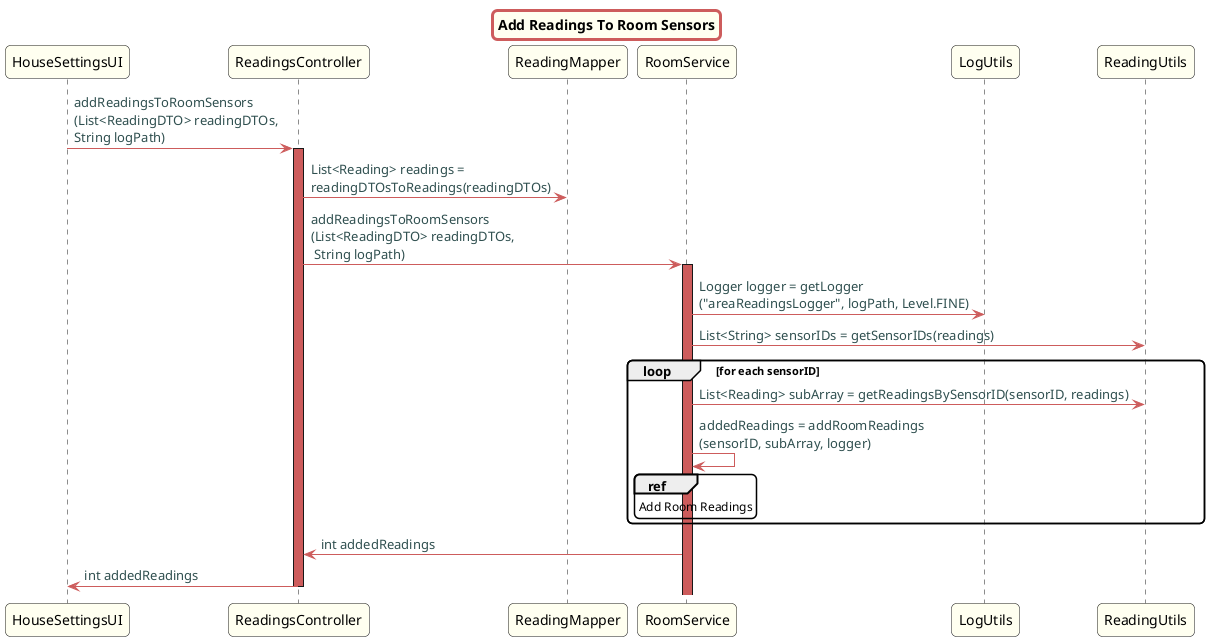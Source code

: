 @startuml

skinparam titleBorderRoundCorner 10
skinparam titleBorderThickness 3
skinparam titleBorderColor indianred
skinparam titleBackgroundColor ivory
skinparam FontName quicksand

skinparam actor {
  BorderColor indianred
  }

skinparam sequence {
  LifeLineBackgroundColor indianred
  ParticipantBackgroundColor ivory
}

skinparam roundcorner 10

skinparam component {
  arrowThickness 1
  ArrowFontName Verdana
  ArrowColor indianred
  ArrowFontColor darkslategrey
}

title Add Readings To Room Sensors
HouseSettingsUI -> ReadingsController: addReadingsToRoomSensors\n(List<ReadingDTO> readingDTOs, \nString logPath)
activate ReadingsController
ReadingsController -> ReadingMapper: List<Reading> readings = \nreadingDTOsToReadings(readingDTOs)
ReadingsController -> RoomService: addReadingsToRoomSensors\n(List<ReadingDTO> readingDTOs,\n String logPath)
activate RoomService

RoomService -> LogUtils: Logger logger = getLogger\n("areaReadingsLogger", logPath, Level.FINE)
RoomService -> ReadingUtils: List<String> sensorIDs = getSensorIDs(readings)


loop for each sensorID
RoomService -> ReadingUtils: List<Reading> subArray = getReadingsBySensorID(sensorID, readings)

RoomService -> RoomService: addedReadings = addRoomReadings\n(sensorID, subArray, logger)
ref over RoomService
Add Room Readings
end ref
end

RoomService -> ReadingsController: int addedReadings
ReadingsController -> HouseSettingsUI: int addedReadings

deactivate ReadingsController

@enduml